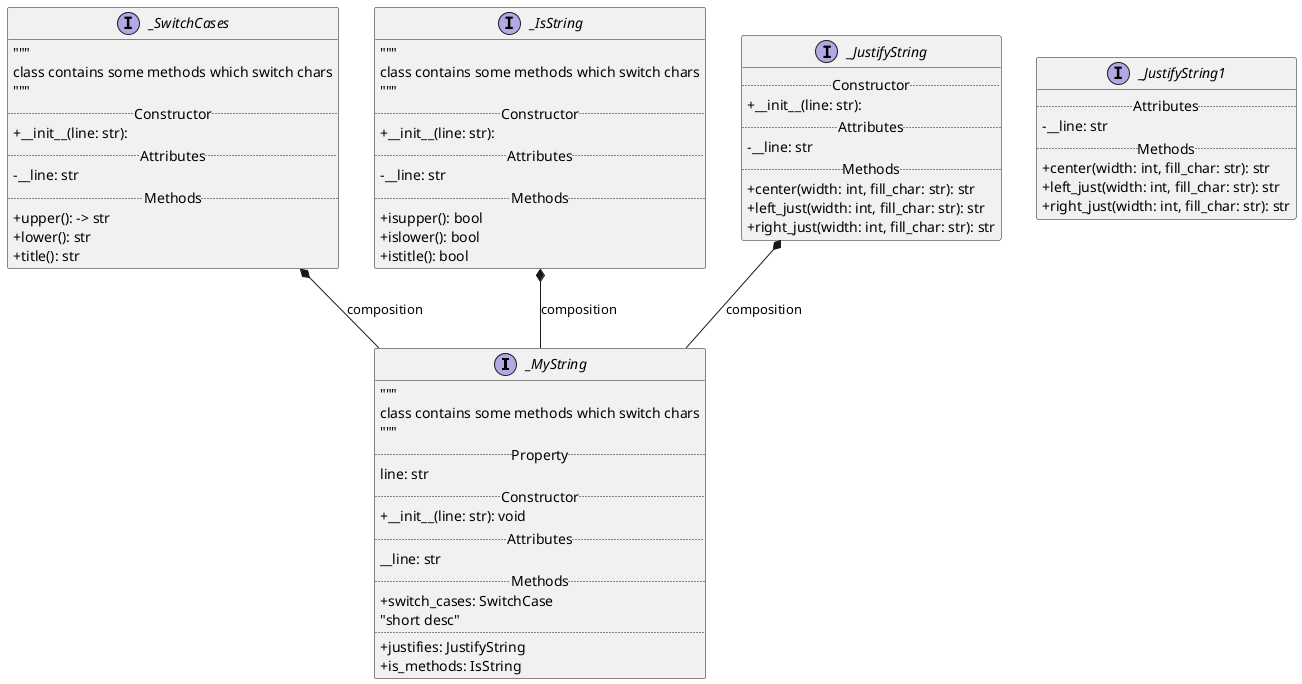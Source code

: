@startuml
skinparam classAttributeIconSize 0

InterFace _MyString {
"""
class contains some methods which switch chars
"""
.. Property ..
line: str
.. Constructor ..
+__init__(line: str): void
.. Attributes ..
__line: str
.. Methods ..
+switch_cases: SwitchCase
"short desc"
..
+justifies: JustifyString
+is_methods: IsString
}

interface _SwitchCases {
    """
    class contains some methods which switch chars
    """
    .. Constructor ..
    +__init__(line: str):
    .. Attributes ..
    -__line: str
    .. Methods ..
    +upper(): -> str
    +lower(): str
    +title(): str
}

interface _IsString {
    """
    class contains some methods which switch chars
    """
    .. Constructor ..
    +__init__(line: str):
    .. Attributes ..
    -__line: str
    .. Methods ..
    +isupper(): bool
    +islower(): bool
    +istitle(): bool
}

interface _JustifyString {
    .. Constructor ..
    +__init__(line: str):
    .. Attributes ..
    -__line: str
    .. Methods ..
    +center(width: int, fill_char: str): str
    +left_just(width: int, fill_char: str): str
    +right_just(width: int, fill_char: str): str
}

interface _JustifyString1 {
    .. Attributes ..
    -__line: str
    .. Methods ..
    +center(width: int, fill_char: str): str
    +left_just(width: int, fill_char: str): str
    +right_just(width: int, fill_char: str): str
}

_SwitchCases *-- _MyString: composition
_IsString *-- _MyString: composition
_JustifyString *-- _MyString: composition

@enduml

